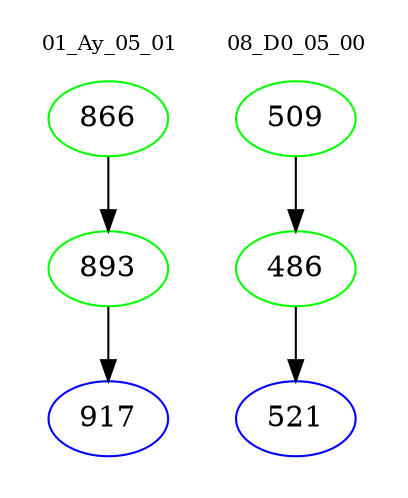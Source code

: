 digraph{
subgraph cluster_0 {
color = white
label = "01_Ay_05_01";
fontsize=10;
T0_866 [label="866", color="green"]
T0_866 -> T0_893 [color="black"]
T0_893 [label="893", color="green"]
T0_893 -> T0_917 [color="black"]
T0_917 [label="917", color="blue"]
}
subgraph cluster_1 {
color = white
label = "08_D0_05_00";
fontsize=10;
T1_509 [label="509", color="green"]
T1_509 -> T1_486 [color="black"]
T1_486 [label="486", color="green"]
T1_486 -> T1_521 [color="black"]
T1_521 [label="521", color="blue"]
}
}
